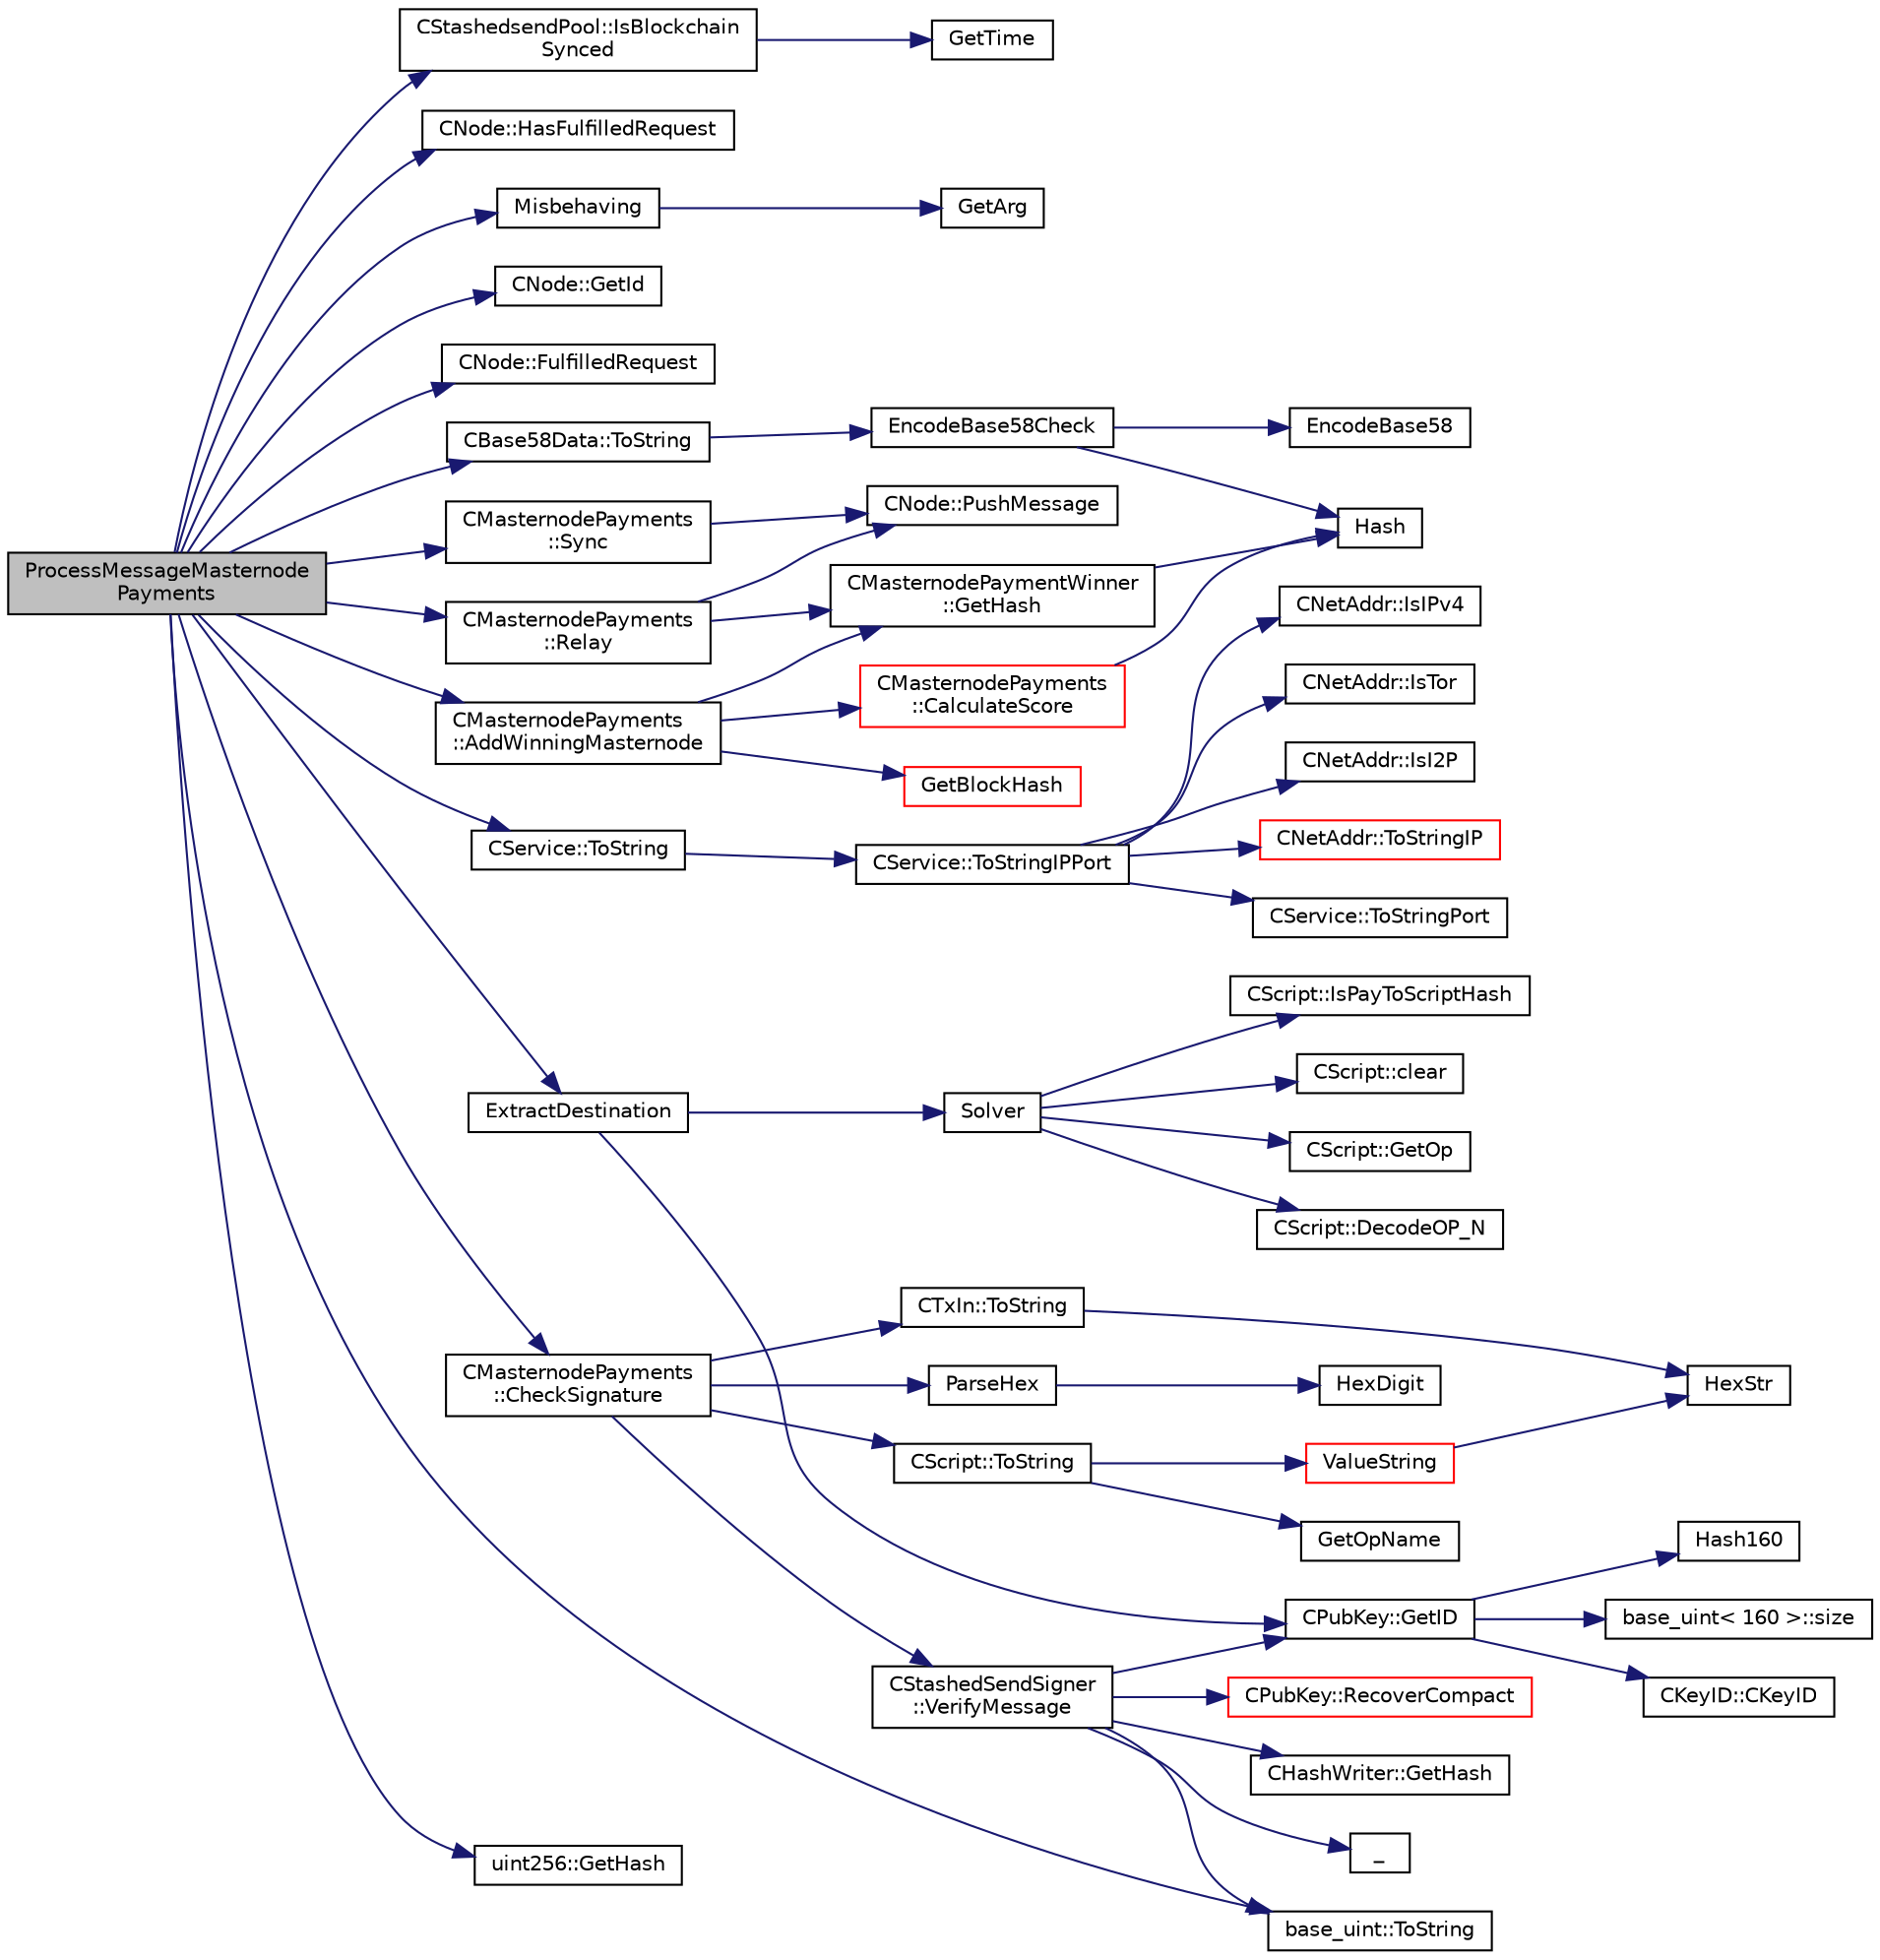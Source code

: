 digraph "ProcessMessageMasternodePayments"
{
  edge [fontname="Helvetica",fontsize="10",labelfontname="Helvetica",labelfontsize="10"];
  node [fontname="Helvetica",fontsize="10",shape=record];
  rankdir="LR";
  Node0 [label="ProcessMessageMasternode\lPayments",height=0.2,width=0.4,color="black", fillcolor="grey75", style="filled", fontcolor="black"];
  Node0 -> Node1 [color="midnightblue",fontsize="10",style="solid",fontname="Helvetica"];
  Node1 [label="CStashedsendPool::IsBlockchain\lSynced",height=0.2,width=0.4,color="black", fillcolor="white", style="filled",URL="$class_c_stashedsend_pool.html#ac16a6c8b1f65273204453d723423acf9",tooltip="from masternode-sync.h "];
  Node1 -> Node2 [color="midnightblue",fontsize="10",style="solid",fontname="Helvetica"];
  Node2 [label="GetTime",height=0.2,width=0.4,color="black", fillcolor="white", style="filled",URL="$util_8cpp.html#a46fac5fba8ba905b5f9acb364f5d8c6f"];
  Node0 -> Node3 [color="midnightblue",fontsize="10",style="solid",fontname="Helvetica"];
  Node3 [label="CNode::HasFulfilledRequest",height=0.2,width=0.4,color="black", fillcolor="white", style="filled",URL="$class_c_node.html#ae94af0e82ca84242e420fc53debe6f25"];
  Node0 -> Node4 [color="midnightblue",fontsize="10",style="solid",fontname="Helvetica"];
  Node4 [label="Misbehaving",height=0.2,width=0.4,color="black", fillcolor="white", style="filled",URL="$main_8cpp.html#a387fdffa0ff52dde6b7d1c2991a9bdac",tooltip="Increase a node&#39;s misbehavior score. "];
  Node4 -> Node5 [color="midnightblue",fontsize="10",style="solid",fontname="Helvetica"];
  Node5 [label="GetArg",height=0.2,width=0.4,color="black", fillcolor="white", style="filled",URL="$util_8cpp.html#a24f685720bf40370e5bd2a192ad50cd8",tooltip="Return string argument or default value. "];
  Node0 -> Node6 [color="midnightblue",fontsize="10",style="solid",fontname="Helvetica"];
  Node6 [label="CNode::GetId",height=0.2,width=0.4,color="black", fillcolor="white", style="filled",URL="$class_c_node.html#a157903f7830c0dfbf6a93852066f0b8f"];
  Node0 -> Node7 [color="midnightblue",fontsize="10",style="solid",fontname="Helvetica"];
  Node7 [label="CNode::FulfilledRequest",height=0.2,width=0.4,color="black", fillcolor="white", style="filled",URL="$class_c_node.html#a5b378bdd447e2f1e63ced2ae5b36ed76"];
  Node0 -> Node8 [color="midnightblue",fontsize="10",style="solid",fontname="Helvetica"];
  Node8 [label="CMasternodePayments\l::Sync",height=0.2,width=0.4,color="black", fillcolor="white", style="filled",URL="$class_c_masternode_payments.html#adb635a5a7682a19cf235be300cd88680"];
  Node8 -> Node9 [color="midnightblue",fontsize="10",style="solid",fontname="Helvetica"];
  Node9 [label="CNode::PushMessage",height=0.2,width=0.4,color="black", fillcolor="white", style="filled",URL="$class_c_node.html#a204fda3d33404cb37698c085b1583ab2"];
  Node0 -> Node10 [color="midnightblue",fontsize="10",style="solid",fontname="Helvetica"];
  Node10 [label="CService::ToString",height=0.2,width=0.4,color="black", fillcolor="white", style="filled",URL="$class_c_service.html#a225473158bc07c87a6a862160d73cfea"];
  Node10 -> Node11 [color="midnightblue",fontsize="10",style="solid",fontname="Helvetica"];
  Node11 [label="CService::ToStringIPPort",height=0.2,width=0.4,color="black", fillcolor="white", style="filled",URL="$class_c_service.html#a224204c838b12eeb49ca7eabe6f75004"];
  Node11 -> Node12 [color="midnightblue",fontsize="10",style="solid",fontname="Helvetica"];
  Node12 [label="CNetAddr::IsIPv4",height=0.2,width=0.4,color="black", fillcolor="white", style="filled",URL="$class_c_net_addr.html#a7021b79e9a33c342b68db09dbb6c2293"];
  Node11 -> Node13 [color="midnightblue",fontsize="10",style="solid",fontname="Helvetica"];
  Node13 [label="CNetAddr::IsTor",height=0.2,width=0.4,color="black", fillcolor="white", style="filled",URL="$class_c_net_addr.html#a4db37b4997ff3b8c57959f2aa915a9a3"];
  Node11 -> Node14 [color="midnightblue",fontsize="10",style="solid",fontname="Helvetica"];
  Node14 [label="CNetAddr::IsI2P",height=0.2,width=0.4,color="black", fillcolor="white", style="filled",URL="$class_c_net_addr.html#afc07b09ccfd8406c5aa30ce009727eab"];
  Node11 -> Node15 [color="midnightblue",fontsize="10",style="solid",fontname="Helvetica"];
  Node15 [label="CNetAddr::ToStringIP",height=0.2,width=0.4,color="red", fillcolor="white", style="filled",URL="$class_c_net_addr.html#a0c8d9b5ed3824546ff4dccca3b28b073"];
  Node11 -> Node24 [color="midnightblue",fontsize="10",style="solid",fontname="Helvetica"];
  Node24 [label="CService::ToStringPort",height=0.2,width=0.4,color="black", fillcolor="white", style="filled",URL="$class_c_service.html#a95d6f24b6a613fca24734ba4e38ef3dc"];
  Node0 -> Node25 [color="midnightblue",fontsize="10",style="solid",fontname="Helvetica"];
  Node25 [label="ExtractDestination",height=0.2,width=0.4,color="black", fillcolor="white", style="filled",URL="$script_8cpp.html#a951f7e601746ae076afdf3169ecca2fc"];
  Node25 -> Node26 [color="midnightblue",fontsize="10",style="solid",fontname="Helvetica"];
  Node26 [label="Solver",height=0.2,width=0.4,color="black", fillcolor="white", style="filled",URL="$script_8cpp.html#a6ee6be50bff44464e905680c6fcee6dc"];
  Node26 -> Node27 [color="midnightblue",fontsize="10",style="solid",fontname="Helvetica"];
  Node27 [label="CScript::IsPayToScriptHash",height=0.2,width=0.4,color="black", fillcolor="white", style="filled",URL="$class_c_script.html#a0c3729c606d318923dc06f95d85a0971"];
  Node26 -> Node28 [color="midnightblue",fontsize="10",style="solid",fontname="Helvetica"];
  Node28 [label="CScript::clear",height=0.2,width=0.4,color="black", fillcolor="white", style="filled",URL="$class_c_script.html#a7b2baf842621f07c4939408acf63377c"];
  Node26 -> Node29 [color="midnightblue",fontsize="10",style="solid",fontname="Helvetica"];
  Node29 [label="CScript::GetOp",height=0.2,width=0.4,color="black", fillcolor="white", style="filled",URL="$class_c_script.html#a94635ed93d8d244ec3acfa83f9ecfe5f"];
  Node26 -> Node30 [color="midnightblue",fontsize="10",style="solid",fontname="Helvetica"];
  Node30 [label="CScript::DecodeOP_N",height=0.2,width=0.4,color="black", fillcolor="white", style="filled",URL="$class_c_script.html#a7f975fca06b3e9a17da8ba23c7647e2e"];
  Node25 -> Node31 [color="midnightblue",fontsize="10",style="solid",fontname="Helvetica"];
  Node31 [label="CPubKey::GetID",height=0.2,width=0.4,color="black", fillcolor="white", style="filled",URL="$class_c_pub_key.html#a2675f7e6f72eff68e7a5227289feb021"];
  Node31 -> Node32 [color="midnightblue",fontsize="10",style="solid",fontname="Helvetica"];
  Node32 [label="CKeyID::CKeyID",height=0.2,width=0.4,color="black", fillcolor="white", style="filled",URL="$class_c_key_i_d.html#a01dbd3c37820a2ffe89d106c6a7cf53d"];
  Node31 -> Node33 [color="midnightblue",fontsize="10",style="solid",fontname="Helvetica"];
  Node33 [label="Hash160",height=0.2,width=0.4,color="black", fillcolor="white", style="filled",URL="$hash_8h.html#a4490f70ddae16e9e48460a0416a48a6b"];
  Node31 -> Node34 [color="midnightblue",fontsize="10",style="solid",fontname="Helvetica"];
  Node34 [label="base_uint\< 160 \>::size",height=0.2,width=0.4,color="black", fillcolor="white", style="filled",URL="$classbase__uint.html#a1f49b034e686269601ea89b0319b8004"];
  Node0 -> Node35 [color="midnightblue",fontsize="10",style="solid",fontname="Helvetica"];
  Node35 [label="uint256::GetHash",height=0.2,width=0.4,color="black", fillcolor="white", style="filled",URL="$classuint256.html#a6dfa79998c7cb7def7a6c7c0a6915c58"];
  Node0 -> Node36 [color="midnightblue",fontsize="10",style="solid",fontname="Helvetica"];
  Node36 [label="base_uint::ToString",height=0.2,width=0.4,color="black", fillcolor="white", style="filled",URL="$classbase__uint.html#acccba4d9d51a0c36261718ca0cbb293b"];
  Node0 -> Node37 [color="midnightblue",fontsize="10",style="solid",fontname="Helvetica"];
  Node37 [label="CBase58Data::ToString",height=0.2,width=0.4,color="black", fillcolor="white", style="filled",URL="$class_c_base58_data.html#a7dc91af403ca02694b3247b15604e220"];
  Node37 -> Node38 [color="midnightblue",fontsize="10",style="solid",fontname="Helvetica"];
  Node38 [label="EncodeBase58Check",height=0.2,width=0.4,color="black", fillcolor="white", style="filled",URL="$base58_8cpp.html#ace9a5807ee51604f33044339f073ec76",tooltip="Encode a byte vector into a base58-encoded string, including checksum. "];
  Node38 -> Node39 [color="midnightblue",fontsize="10",style="solid",fontname="Helvetica"];
  Node39 [label="Hash",height=0.2,width=0.4,color="black", fillcolor="white", style="filled",URL="$hash_8h.html#ab3f6c437460137530d86e09c2c102e99"];
  Node38 -> Node40 [color="midnightblue",fontsize="10",style="solid",fontname="Helvetica"];
  Node40 [label="EncodeBase58",height=0.2,width=0.4,color="black", fillcolor="white", style="filled",URL="$base58_8cpp.html#a8d6f0e9d5df175b4966dcede31dc90ad",tooltip="Encode a byte sequence as a base58-encoded string. "];
  Node0 -> Node41 [color="midnightblue",fontsize="10",style="solid",fontname="Helvetica"];
  Node41 [label="CMasternodePayments\l::CheckSignature",height=0.2,width=0.4,color="black", fillcolor="white", style="filled",URL="$class_c_masternode_payments.html#a2ca2af0178969784235c7917b226af32"];
  Node41 -> Node42 [color="midnightblue",fontsize="10",style="solid",fontname="Helvetica"];
  Node42 [label="CTxIn::ToString",height=0.2,width=0.4,color="black", fillcolor="white", style="filled",URL="$class_c_tx_in.html#a9f3dcba8a979ca7007448f8ad1d3c4c1"];
  Node42 -> Node43 [color="midnightblue",fontsize="10",style="solid",fontname="Helvetica"];
  Node43 [label="HexStr",height=0.2,width=0.4,color="black", fillcolor="white", style="filled",URL="$util_8h.html#ace13a819ca4e98c22847d26b3b357e75"];
  Node41 -> Node44 [color="midnightblue",fontsize="10",style="solid",fontname="Helvetica"];
  Node44 [label="CScript::ToString",height=0.2,width=0.4,color="black", fillcolor="white", style="filled",URL="$class_c_script.html#a75ea7216fa3b083fe7efffe72704c3b7"];
  Node44 -> Node45 [color="midnightblue",fontsize="10",style="solid",fontname="Helvetica"];
  Node45 [label="ValueString",height=0.2,width=0.4,color="red", fillcolor="white", style="filled",URL="$script_8cpp.html#ab545c0a3638ba9151370e91fac78f48d"];
  Node45 -> Node43 [color="midnightblue",fontsize="10",style="solid",fontname="Helvetica"];
  Node44 -> Node47 [color="midnightblue",fontsize="10",style="solid",fontname="Helvetica"];
  Node47 [label="GetOpName",height=0.2,width=0.4,color="black", fillcolor="white", style="filled",URL="$script_8cpp.html#a573587022d52d3542eb6fbf5a1190489"];
  Node41 -> Node48 [color="midnightblue",fontsize="10",style="solid",fontname="Helvetica"];
  Node48 [label="ParseHex",height=0.2,width=0.4,color="black", fillcolor="white", style="filled",URL="$util_8cpp.html#abea395175fbc4a788ed0f0a41710b8a7"];
  Node48 -> Node49 [color="midnightblue",fontsize="10",style="solid",fontname="Helvetica"];
  Node49 [label="HexDigit",height=0.2,width=0.4,color="black", fillcolor="white", style="filled",URL="$util_8cpp.html#aa59e8a8c5a39cb5041f93bb95dd02119"];
  Node41 -> Node50 [color="midnightblue",fontsize="10",style="solid",fontname="Helvetica"];
  Node50 [label="CStashedSendSigner\l::VerifyMessage",height=0.2,width=0.4,color="black", fillcolor="white", style="filled",URL="$class_c_stashed_send_signer.html#a917e4eb567f2005a73ef59bafcf46bd4",tooltip="Verify the message, returns true if succcessful. "];
  Node50 -> Node51 [color="midnightblue",fontsize="10",style="solid",fontname="Helvetica"];
  Node51 [label="CPubKey::RecoverCompact",height=0.2,width=0.4,color="red", fillcolor="white", style="filled",URL="$class_c_pub_key.html#a169505e735a02db385486b0affeb565c"];
  Node50 -> Node57 [color="midnightblue",fontsize="10",style="solid",fontname="Helvetica"];
  Node57 [label="CHashWriter::GetHash",height=0.2,width=0.4,color="black", fillcolor="white", style="filled",URL="$class_c_hash_writer.html#ae94a937211502eabf19477630090093a"];
  Node50 -> Node58 [color="midnightblue",fontsize="10",style="solid",fontname="Helvetica"];
  Node58 [label="_",height=0.2,width=0.4,color="black", fillcolor="white", style="filled",URL="$ui__interface_8h.html#aad133bb6103b53cebf03fd01e2f11ba1",tooltip="Translation function: Call Translate signal on UI interface, which returns a boost::optional result..."];
  Node50 -> Node31 [color="midnightblue",fontsize="10",style="solid",fontname="Helvetica"];
  Node50 -> Node36 [color="midnightblue",fontsize="10",style="solid",fontname="Helvetica"];
  Node0 -> Node59 [color="midnightblue",fontsize="10",style="solid",fontname="Helvetica"];
  Node59 [label="CMasternodePayments\l::AddWinningMasternode",height=0.2,width=0.4,color="black", fillcolor="white", style="filled",URL="$class_c_masternode_payments.html#a0812cd761893ca4fc5b1131fc535115c"];
  Node59 -> Node60 [color="midnightblue",fontsize="10",style="solid",fontname="Helvetica"];
  Node60 [label="GetBlockHash",height=0.2,width=0.4,color="red", fillcolor="white", style="filled",URL="$masternode_8cpp.html#a32f5cbabfc2bd53c2f2daedf122a83cb"];
  Node59 -> Node62 [color="midnightblue",fontsize="10",style="solid",fontname="Helvetica"];
  Node62 [label="CMasternodePayments\l::CalculateScore",height=0.2,width=0.4,color="red", fillcolor="white", style="filled",URL="$class_c_masternode_payments.html#aab3b31d98a1900371f350b1bc78b346a"];
  Node62 -> Node39 [color="midnightblue",fontsize="10",style="solid",fontname="Helvetica"];
  Node59 -> Node64 [color="midnightblue",fontsize="10",style="solid",fontname="Helvetica"];
  Node64 [label="CMasternodePaymentWinner\l::GetHash",height=0.2,width=0.4,color="black", fillcolor="white", style="filled",URL="$class_c_masternode_payment_winner.html#a0580947e55d3bee159825472ca95ff67"];
  Node64 -> Node39 [color="midnightblue",fontsize="10",style="solid",fontname="Helvetica"];
  Node0 -> Node65 [color="midnightblue",fontsize="10",style="solid",fontname="Helvetica"];
  Node65 [label="CMasternodePayments\l::Relay",height=0.2,width=0.4,color="black", fillcolor="white", style="filled",URL="$class_c_masternode_payments.html#a21b0a4c30a2d6e02b7530370a65767fd"];
  Node65 -> Node64 [color="midnightblue",fontsize="10",style="solid",fontname="Helvetica"];
  Node65 -> Node9 [color="midnightblue",fontsize="10",style="solid",fontname="Helvetica"];
}
